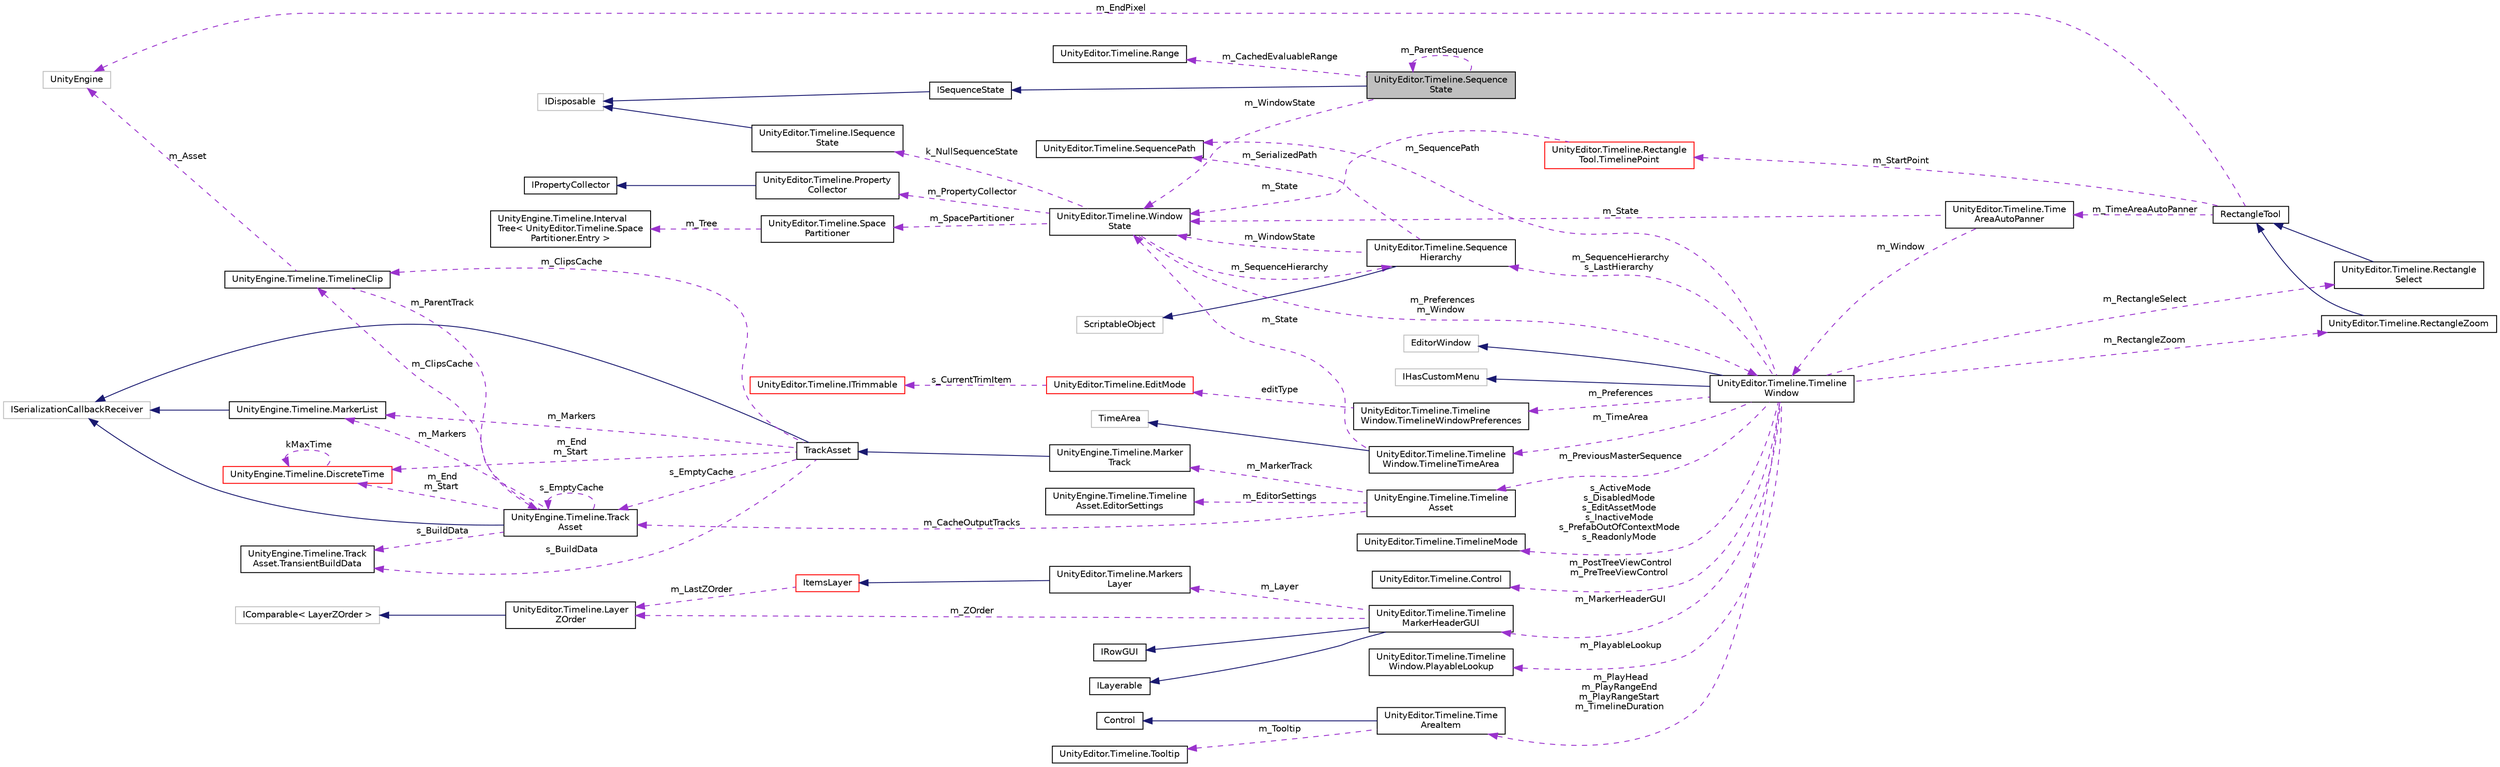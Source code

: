 digraph "UnityEditor.Timeline.SequenceState"
{
 // LATEX_PDF_SIZE
  edge [fontname="Helvetica",fontsize="10",labelfontname="Helvetica",labelfontsize="10"];
  node [fontname="Helvetica",fontsize="10",shape=record];
  rankdir="LR";
  Node1 [label="UnityEditor.Timeline.Sequence\lState",height=0.2,width=0.4,color="black", fillcolor="grey75", style="filled", fontcolor="black",tooltip=" "];
  Node2 -> Node1 [dir="back",color="midnightblue",fontsize="10",style="solid",fontname="Helvetica"];
  Node2 [label="ISequenceState",height=0.2,width=0.4,color="black", fillcolor="white", style="filled",URL="$interface_unity_editor_1_1_timeline_1_1_i_sequence_state.html",tooltip=" "];
  Node3 -> Node2 [dir="back",color="midnightblue",fontsize="10",style="solid",fontname="Helvetica"];
  Node3 [label="IDisposable",height=0.2,width=0.4,color="grey75", fillcolor="white", style="filled",tooltip=" "];
  Node1 -> Node1 [dir="back",color="darkorchid3",fontsize="10",style="dashed",label=" m_ParentSequence" ,fontname="Helvetica"];
  Node4 -> Node1 [dir="back",color="darkorchid3",fontsize="10",style="dashed",label=" m_CachedEvaluableRange" ,fontname="Helvetica"];
  Node4 [label="UnityEditor.Timeline.Range",height=0.2,width=0.4,color="black", fillcolor="white", style="filled",URL="$struct_unity_editor_1_1_timeline_1_1_range.html",tooltip=" "];
  Node5 -> Node1 [dir="back",color="darkorchid3",fontsize="10",style="dashed",label=" m_WindowState" ,fontname="Helvetica"];
  Node5 [label="UnityEditor.Timeline.Window\lState",height=0.2,width=0.4,color="black", fillcolor="white", style="filled",URL="$class_unity_editor_1_1_timeline_1_1_window_state.html",tooltip=" "];
  Node6 -> Node5 [dir="back",color="darkorchid3",fontsize="10",style="dashed",label=" k_NullSequenceState" ,fontname="Helvetica"];
  Node6 [label="UnityEditor.Timeline.ISequence\lState",height=0.2,width=0.4,color="black", fillcolor="white", style="filled",URL="$interface_unity_editor_1_1_timeline_1_1_i_sequence_state.html",tooltip=" "];
  Node3 -> Node6 [dir="back",color="midnightblue",fontsize="10",style="solid",fontname="Helvetica"];
  Node7 -> Node5 [dir="back",color="darkorchid3",fontsize="10",style="dashed",label=" m_PropertyCollector" ,fontname="Helvetica"];
  Node7 [label="UnityEditor.Timeline.Property\lCollector",height=0.2,width=0.4,color="black", fillcolor="white", style="filled",URL="$class_unity_editor_1_1_timeline_1_1_property_collector.html",tooltip=" "];
  Node8 -> Node7 [dir="back",color="midnightblue",fontsize="10",style="solid",fontname="Helvetica"];
  Node8 [label="IPropertyCollector",height=0.2,width=0.4,color="black", fillcolor="white", style="filled",URL="$interface_unity_engine_1_1_timeline_1_1_i_property_collector.html",tooltip="Interface used to inform the Timeline Editor about potential property modifications that may occur wh..."];
  Node9 -> Node5 [dir="back",color="darkorchid3",fontsize="10",style="dashed",label=" m_SpacePartitioner" ,fontname="Helvetica"];
  Node9 [label="UnityEditor.Timeline.Space\lPartitioner",height=0.2,width=0.4,color="black", fillcolor="white", style="filled",URL="$class_unity_editor_1_1_timeline_1_1_space_partitioner.html",tooltip=" "];
  Node10 -> Node9 [dir="back",color="darkorchid3",fontsize="10",style="dashed",label=" m_Tree" ,fontname="Helvetica"];
  Node10 [label="UnityEngine.Timeline.Interval\lTree\< UnityEditor.Timeline.Space\lPartitioner.Entry \>",height=0.2,width=0.4,color="black", fillcolor="white", style="filled",URL="$class_unity_engine_1_1_timeline_1_1_interval_tree.html",tooltip=" "];
  Node11 -> Node5 [dir="back",color="darkorchid3",fontsize="10",style="dashed",label=" m_SequenceHierarchy" ,fontname="Helvetica"];
  Node11 [label="UnityEditor.Timeline.Sequence\lHierarchy",height=0.2,width=0.4,color="black", fillcolor="white", style="filled",URL="$class_unity_editor_1_1_timeline_1_1_sequence_hierarchy.html",tooltip=" "];
  Node12 -> Node11 [dir="back",color="midnightblue",fontsize="10",style="solid",fontname="Helvetica"];
  Node12 [label="ScriptableObject",height=0.2,width=0.4,color="grey75", fillcolor="white", style="filled",tooltip=" "];
  Node13 -> Node11 [dir="back",color="darkorchid3",fontsize="10",style="dashed",label=" m_SerializedPath" ,fontname="Helvetica"];
  Node13 [label="UnityEditor.Timeline.SequencePath",height=0.2,width=0.4,color="black", fillcolor="white", style="filled",URL="$class_unity_editor_1_1_timeline_1_1_sequence_path.html",tooltip=" "];
  Node5 -> Node11 [dir="back",color="darkorchid3",fontsize="10",style="dashed",label=" m_WindowState" ,fontname="Helvetica"];
  Node14 -> Node5 [dir="back",color="darkorchid3",fontsize="10",style="dashed",label=" m_Preferences\nm_Window" ,fontname="Helvetica"];
  Node14 [label="UnityEditor.Timeline.Timeline\lWindow",height=0.2,width=0.4,color="black", fillcolor="white", style="filled",URL="$class_unity_editor_1_1_timeline_1_1_timeline_window.html",tooltip=" "];
  Node15 -> Node14 [dir="back",color="midnightblue",fontsize="10",style="solid",fontname="Helvetica"];
  Node15 [label="EditorWindow",height=0.2,width=0.4,color="grey75", fillcolor="white", style="filled",tooltip=" "];
  Node16 -> Node14 [dir="back",color="midnightblue",fontsize="10",style="solid",fontname="Helvetica"];
  Node16 [label="IHasCustomMenu",height=0.2,width=0.4,color="grey75", fillcolor="white", style="filled",tooltip=" "];
  Node17 -> Node14 [dir="back",color="darkorchid3",fontsize="10",style="dashed",label=" m_MarkerHeaderGUI" ,fontname="Helvetica"];
  Node17 [label="UnityEditor.Timeline.Timeline\lMarkerHeaderGUI",height=0.2,width=0.4,color="black", fillcolor="white", style="filled",URL="$class_unity_editor_1_1_timeline_1_1_timeline_marker_header_g_u_i.html",tooltip=" "];
  Node18 -> Node17 [dir="back",color="midnightblue",fontsize="10",style="solid",fontname="Helvetica"];
  Node18 [label="IRowGUI",height=0.2,width=0.4,color="black", fillcolor="white", style="filled",URL="$interface_unity_editor_1_1_timeline_1_1_i_row_g_u_i.html",tooltip=" "];
  Node19 -> Node17 [dir="back",color="midnightblue",fontsize="10",style="solid",fontname="Helvetica"];
  Node19 [label="ILayerable",height=0.2,width=0.4,color="black", fillcolor="white", style="filled",URL="$interface_unity_editor_1_1_timeline_1_1_i_layerable.html",tooltip=" "];
  Node20 -> Node17 [dir="back",color="darkorchid3",fontsize="10",style="dashed",label=" m_Layer" ,fontname="Helvetica"];
  Node20 [label="UnityEditor.Timeline.Markers\lLayer",height=0.2,width=0.4,color="black", fillcolor="white", style="filled",URL="$class_unity_editor_1_1_timeline_1_1_markers_layer.html",tooltip=" "];
  Node21 -> Node20 [dir="back",color="midnightblue",fontsize="10",style="solid",fontname="Helvetica"];
  Node21 [label="ItemsLayer",height=0.2,width=0.4,color="red", fillcolor="white", style="filled",URL="$class_unity_editor_1_1_timeline_1_1_items_layer.html",tooltip=" "];
  Node23 -> Node21 [dir="back",color="darkorchid3",fontsize="10",style="dashed",label=" m_LastZOrder" ,fontname="Helvetica"];
  Node23 [label="UnityEditor.Timeline.Layer\lZOrder",height=0.2,width=0.4,color="black", fillcolor="white", style="filled",URL="$struct_unity_editor_1_1_timeline_1_1_layer_z_order.html",tooltip=" "];
  Node24 -> Node23 [dir="back",color="midnightblue",fontsize="10",style="solid",fontname="Helvetica"];
  Node24 [label="IComparable\< LayerZOrder \>",height=0.2,width=0.4,color="grey75", fillcolor="white", style="filled",tooltip=" "];
  Node23 -> Node17 [dir="back",color="darkorchid3",fontsize="10",style="dashed",label=" m_ZOrder" ,fontname="Helvetica"];
  Node25 -> Node14 [dir="back",color="darkorchid3",fontsize="10",style="dashed",label=" m_PlayHead\nm_PlayRangeEnd\nm_PlayRangeStart\nm_TimelineDuration" ,fontname="Helvetica"];
  Node25 [label="UnityEditor.Timeline.Time\lAreaItem",height=0.2,width=0.4,color="black", fillcolor="white", style="filled",URL="$class_unity_editor_1_1_timeline_1_1_time_area_item.html",tooltip=" "];
  Node26 -> Node25 [dir="back",color="midnightblue",fontsize="10",style="solid",fontname="Helvetica"];
  Node26 [label="Control",height=0.2,width=0.4,color="black", fillcolor="white", style="filled",URL="$class_unity_editor_1_1_timeline_1_1_control.html",tooltip=" "];
  Node27 -> Node25 [dir="back",color="darkorchid3",fontsize="10",style="dashed",label=" m_Tooltip" ,fontname="Helvetica"];
  Node27 [label="UnityEditor.Timeline.Tooltip",height=0.2,width=0.4,color="black", fillcolor="white", style="filled",URL="$class_unity_editor_1_1_timeline_1_1_tooltip.html",tooltip=" "];
  Node28 -> Node14 [dir="back",color="darkorchid3",fontsize="10",style="dashed",label=" m_PreviousMasterSequence" ,fontname="Helvetica"];
  Node28 [label="UnityEngine.Timeline.Timeline\lAsset",height=0.2,width=0.4,color="black", fillcolor="white", style="filled",URL="$class_unity_engine_1_1_timeline_1_1_timeline_asset.html",tooltip="A PlayableAsset that represents a timeline."];
  Node29 -> Node28 [dir="back",color="darkorchid3",fontsize="10",style="dashed",label=" m_EditorSettings" ,fontname="Helvetica"];
  Node29 [label="UnityEngine.Timeline.Timeline\lAsset.EditorSettings",height=0.2,width=0.4,color="black", fillcolor="white", style="filled",URL="$class_unity_engine_1_1_timeline_1_1_timeline_asset_1_1_editor_settings.html",tooltip="Properties of the timeline that are used by the editor"];
  Node30 -> Node28 [dir="back",color="darkorchid3",fontsize="10",style="dashed",label=" m_CacheOutputTracks" ,fontname="Helvetica"];
  Node30 [label="UnityEngine.Timeline.Track\lAsset",height=0.2,width=0.4,color="black", fillcolor="white", style="filled",URL="$class_unity_engine_1_1_timeline_1_1_track_asset.html",tooltip="A PlayableAsset representing a track inside a timeline."];
  Node31 -> Node30 [dir="back",color="midnightblue",fontsize="10",style="solid",fontname="Helvetica"];
  Node31 [label="ISerializationCallbackReceiver",height=0.2,width=0.4,color="grey75", fillcolor="white", style="filled",tooltip=" "];
  Node32 -> Node30 [dir="back",color="darkorchid3",fontsize="10",style="dashed",label=" m_Markers" ,fontname="Helvetica"];
  Node32 [label="UnityEngine.Timeline.MarkerList",height=0.2,width=0.4,color="black", fillcolor="white", style="filled",URL="$struct_unity_engine_1_1_timeline_1_1_marker_list.html",tooltip=" "];
  Node31 -> Node32 [dir="back",color="midnightblue",fontsize="10",style="solid",fontname="Helvetica"];
  Node33 -> Node30 [dir="back",color="darkorchid3",fontsize="10",style="dashed",label=" m_End\nm_Start" ,fontname="Helvetica"];
  Node33 [label="UnityEngine.Timeline.DiscreteTime",height=0.2,width=0.4,color="red", fillcolor="white", style="filled",URL="$struct_unity_engine_1_1_timeline_1_1_discrete_time.html",tooltip=" "];
  Node33 -> Node33 [dir="back",color="darkorchid3",fontsize="10",style="dashed",label=" kMaxTime" ,fontname="Helvetica"];
  Node35 -> Node30 [dir="back",color="darkorchid3",fontsize="10",style="dashed",label=" m_ClipsCache" ,fontname="Helvetica"];
  Node35 [label="UnityEngine.Timeline.TimelineClip",height=0.2,width=0.4,color="black", fillcolor="white", style="filled",URL="$class_unity_engine_1_1_timeline_1_1_timeline_clip.html",tooltip="Represents a clip on the timeline."];
  Node36 -> Node35 [dir="back",color="darkorchid3",fontsize="10",style="dashed",label=" m_Asset" ,fontname="Helvetica"];
  Node36 [label="UnityEngine",height=0.2,width=0.4,color="grey75", fillcolor="white", style="filled",tooltip=" "];
  Node30 -> Node35 [dir="back",color="darkorchid3",fontsize="10",style="dashed",label=" m_ParentTrack" ,fontname="Helvetica"];
  Node30 -> Node30 [dir="back",color="darkorchid3",fontsize="10",style="dashed",label=" s_EmptyCache" ,fontname="Helvetica"];
  Node37 -> Node30 [dir="back",color="darkorchid3",fontsize="10",style="dashed",label=" s_BuildData" ,fontname="Helvetica"];
  Node37 [label="UnityEngine.Timeline.Track\lAsset.TransientBuildData",height=0.2,width=0.4,color="black", fillcolor="white", style="filled",URL="$struct_unity_engine_1_1_timeline_1_1_track_asset_1_1_transient_build_data.html",tooltip=" "];
  Node38 -> Node28 [dir="back",color="darkorchid3",fontsize="10",style="dashed",label=" m_MarkerTrack" ,fontname="Helvetica"];
  Node38 [label="UnityEngine.Timeline.Marker\lTrack",height=0.2,width=0.4,color="black", fillcolor="white", style="filled",URL="$class_unity_engine_1_1_timeline_1_1_marker_track.html",tooltip="Use this track to add Markers bound to a GameObject."];
  Node39 -> Node38 [dir="back",color="midnightblue",fontsize="10",style="solid",fontname="Helvetica"];
  Node39 [label="TrackAsset",height=0.2,width=0.4,color="black", fillcolor="white", style="filled",URL="$class_unity_engine_1_1_timeline_1_1_track_asset.html",tooltip="A PlayableAsset representing a track inside a timeline."];
  Node31 -> Node39 [dir="back",color="midnightblue",fontsize="10",style="solid",fontname="Helvetica"];
  Node32 -> Node39 [dir="back",color="darkorchid3",fontsize="10",style="dashed",label=" m_Markers" ,fontname="Helvetica"];
  Node33 -> Node39 [dir="back",color="darkorchid3",fontsize="10",style="dashed",label=" m_End\nm_Start" ,fontname="Helvetica"];
  Node35 -> Node39 [dir="back",color="darkorchid3",fontsize="10",style="dashed",label=" m_ClipsCache" ,fontname="Helvetica"];
  Node30 -> Node39 [dir="back",color="darkorchid3",fontsize="10",style="dashed",label=" s_EmptyCache" ,fontname="Helvetica"];
  Node37 -> Node39 [dir="back",color="darkorchid3",fontsize="10",style="dashed",label=" s_BuildData" ,fontname="Helvetica"];
  Node40 -> Node14 [dir="back",color="darkorchid3",fontsize="10",style="dashed",label=" m_RectangleSelect" ,fontname="Helvetica"];
  Node40 [label="UnityEditor.Timeline.Rectangle\lSelect",height=0.2,width=0.4,color="black", fillcolor="white", style="filled",URL="$class_unity_editor_1_1_timeline_1_1_rectangle_select.html",tooltip=" "];
  Node41 -> Node40 [dir="back",color="midnightblue",fontsize="10",style="solid",fontname="Helvetica"];
  Node41 [label="RectangleTool",height=0.2,width=0.4,color="black", fillcolor="white", style="filled",URL="$class_unity_editor_1_1_timeline_1_1_rectangle_tool.html",tooltip=" "];
  Node42 -> Node41 [dir="back",color="darkorchid3",fontsize="10",style="dashed",label=" m_StartPoint" ,fontname="Helvetica"];
  Node42 [label="UnityEditor.Timeline.Rectangle\lTool.TimelinePoint",height=0.2,width=0.4,color="red", fillcolor="white", style="filled",URL="$struct_unity_editor_1_1_timeline_1_1_rectangle_tool_1_1_timeline_point.html",tooltip=" "];
  Node5 -> Node42 [dir="back",color="darkorchid3",fontsize="10",style="dashed",label=" m_State" ,fontname="Helvetica"];
  Node36 -> Node41 [dir="back",color="darkorchid3",fontsize="10",style="dashed",label=" m_EndPixel" ,fontname="Helvetica"];
  Node50 -> Node41 [dir="back",color="darkorchid3",fontsize="10",style="dashed",label=" m_TimeAreaAutoPanner" ,fontname="Helvetica"];
  Node50 [label="UnityEditor.Timeline.Time\lAreaAutoPanner",height=0.2,width=0.4,color="black", fillcolor="white", style="filled",URL="$class_unity_editor_1_1_timeline_1_1_time_area_auto_panner.html",tooltip=" "];
  Node5 -> Node50 [dir="back",color="darkorchid3",fontsize="10",style="dashed",label=" m_State" ,fontname="Helvetica"];
  Node14 -> Node50 [dir="back",color="darkorchid3",fontsize="10",style="dashed",label=" m_Window" ,fontname="Helvetica"];
  Node13 -> Node14 [dir="back",color="darkorchid3",fontsize="10",style="dashed",label=" m_SequencePath" ,fontname="Helvetica"];
  Node11 -> Node14 [dir="back",color="darkorchid3",fontsize="10",style="dashed",label=" m_SequenceHierarchy\ns_LastHierarchy" ,fontname="Helvetica"];
  Node51 -> Node14 [dir="back",color="darkorchid3",fontsize="10",style="dashed",label=" s_ActiveMode\ns_DisabledMode\ns_EditAssetMode\ns_InactiveMode\ns_PrefabOutOfContextMode\ns_ReadonlyMode" ,fontname="Helvetica"];
  Node51 [label="UnityEditor.Timeline.TimelineMode",height=0.2,width=0.4,color="black", fillcolor="white", style="filled",URL="$class_unity_editor_1_1_timeline_1_1_timeline_mode.html",tooltip=" "];
  Node52 -> Node14 [dir="back",color="darkorchid3",fontsize="10",style="dashed",label=" m_RectangleZoom" ,fontname="Helvetica"];
  Node52 [label="UnityEditor.Timeline.RectangleZoom",height=0.2,width=0.4,color="black", fillcolor="white", style="filled",URL="$class_unity_editor_1_1_timeline_1_1_rectangle_zoom.html",tooltip=" "];
  Node41 -> Node52 [dir="back",color="midnightblue",fontsize="10",style="solid",fontname="Helvetica"];
  Node53 -> Node14 [dir="back",color="darkorchid3",fontsize="10",style="dashed",label=" m_PostTreeViewControl\nm_PreTreeViewControl" ,fontname="Helvetica"];
  Node53 [label="UnityEditor.Timeline.Control",height=0.2,width=0.4,color="black", fillcolor="white", style="filled",URL="$class_unity_editor_1_1_timeline_1_1_control.html",tooltip=" "];
  Node54 -> Node14 [dir="back",color="darkorchid3",fontsize="10",style="dashed",label=" m_TimeArea" ,fontname="Helvetica"];
  Node54 [label="UnityEditor.Timeline.Timeline\lWindow.TimelineTimeArea",height=0.2,width=0.4,color="black", fillcolor="white", style="filled",URL="$class_unity_editor_1_1_timeline_1_1_timeline_window_1_1_timeline_time_area.html",tooltip=" "];
  Node55 -> Node54 [dir="back",color="midnightblue",fontsize="10",style="solid",fontname="Helvetica"];
  Node55 [label="TimeArea",height=0.2,width=0.4,color="grey75", fillcolor="white", style="filled",tooltip=" "];
  Node5 -> Node54 [dir="back",color="darkorchid3",fontsize="10",style="dashed",label=" m_State" ,fontname="Helvetica"];
  Node56 -> Node14 [dir="back",color="darkorchid3",fontsize="10",style="dashed",label=" m_PlayableLookup" ,fontname="Helvetica"];
  Node56 [label="UnityEditor.Timeline.Timeline\lWindow.PlayableLookup",height=0.2,width=0.4,color="black", fillcolor="white", style="filled",URL="$class_unity_editor_1_1_timeline_1_1_timeline_window_1_1_playable_lookup.html",tooltip=" "];
  Node57 -> Node14 [dir="back",color="darkorchid3",fontsize="10",style="dashed",label=" m_Preferences" ,fontname="Helvetica"];
  Node57 [label="UnityEditor.Timeline.Timeline\lWindow.TimelineWindowPreferences",height=0.2,width=0.4,color="black", fillcolor="white", style="filled",URL="$class_unity_editor_1_1_timeline_1_1_timeline_window_1_1_timeline_window_preferences.html",tooltip=" "];
  Node58 -> Node57 [dir="back",color="darkorchid3",fontsize="10",style="dashed",label=" editType" ,fontname="Helvetica"];
  Node58 [label="UnityEditor.Timeline.EditMode",height=0.2,width=0.4,color="red", fillcolor="white", style="filled",URL="$class_unity_editor_1_1_timeline_1_1_edit_mode.html",tooltip=" "];
  Node59 -> Node58 [dir="back",color="darkorchid3",fontsize="10",style="dashed",label=" s_CurrentTrimItem" ,fontname="Helvetica"];
  Node59 [label="UnityEditor.Timeline.ITrimmable",height=0.2,width=0.4,color="red", fillcolor="white", style="filled",URL="$interface_unity_editor_1_1_timeline_1_1_i_trimmable.html",tooltip=" "];
}
